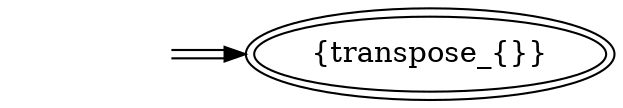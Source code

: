 digraph Automaton { 
  rankdir = LR
  0 [label="{transpose_{}}",peripheries=2];  start0 [style=invis]
  start0 -> 0[color="black:white:black"]
}

